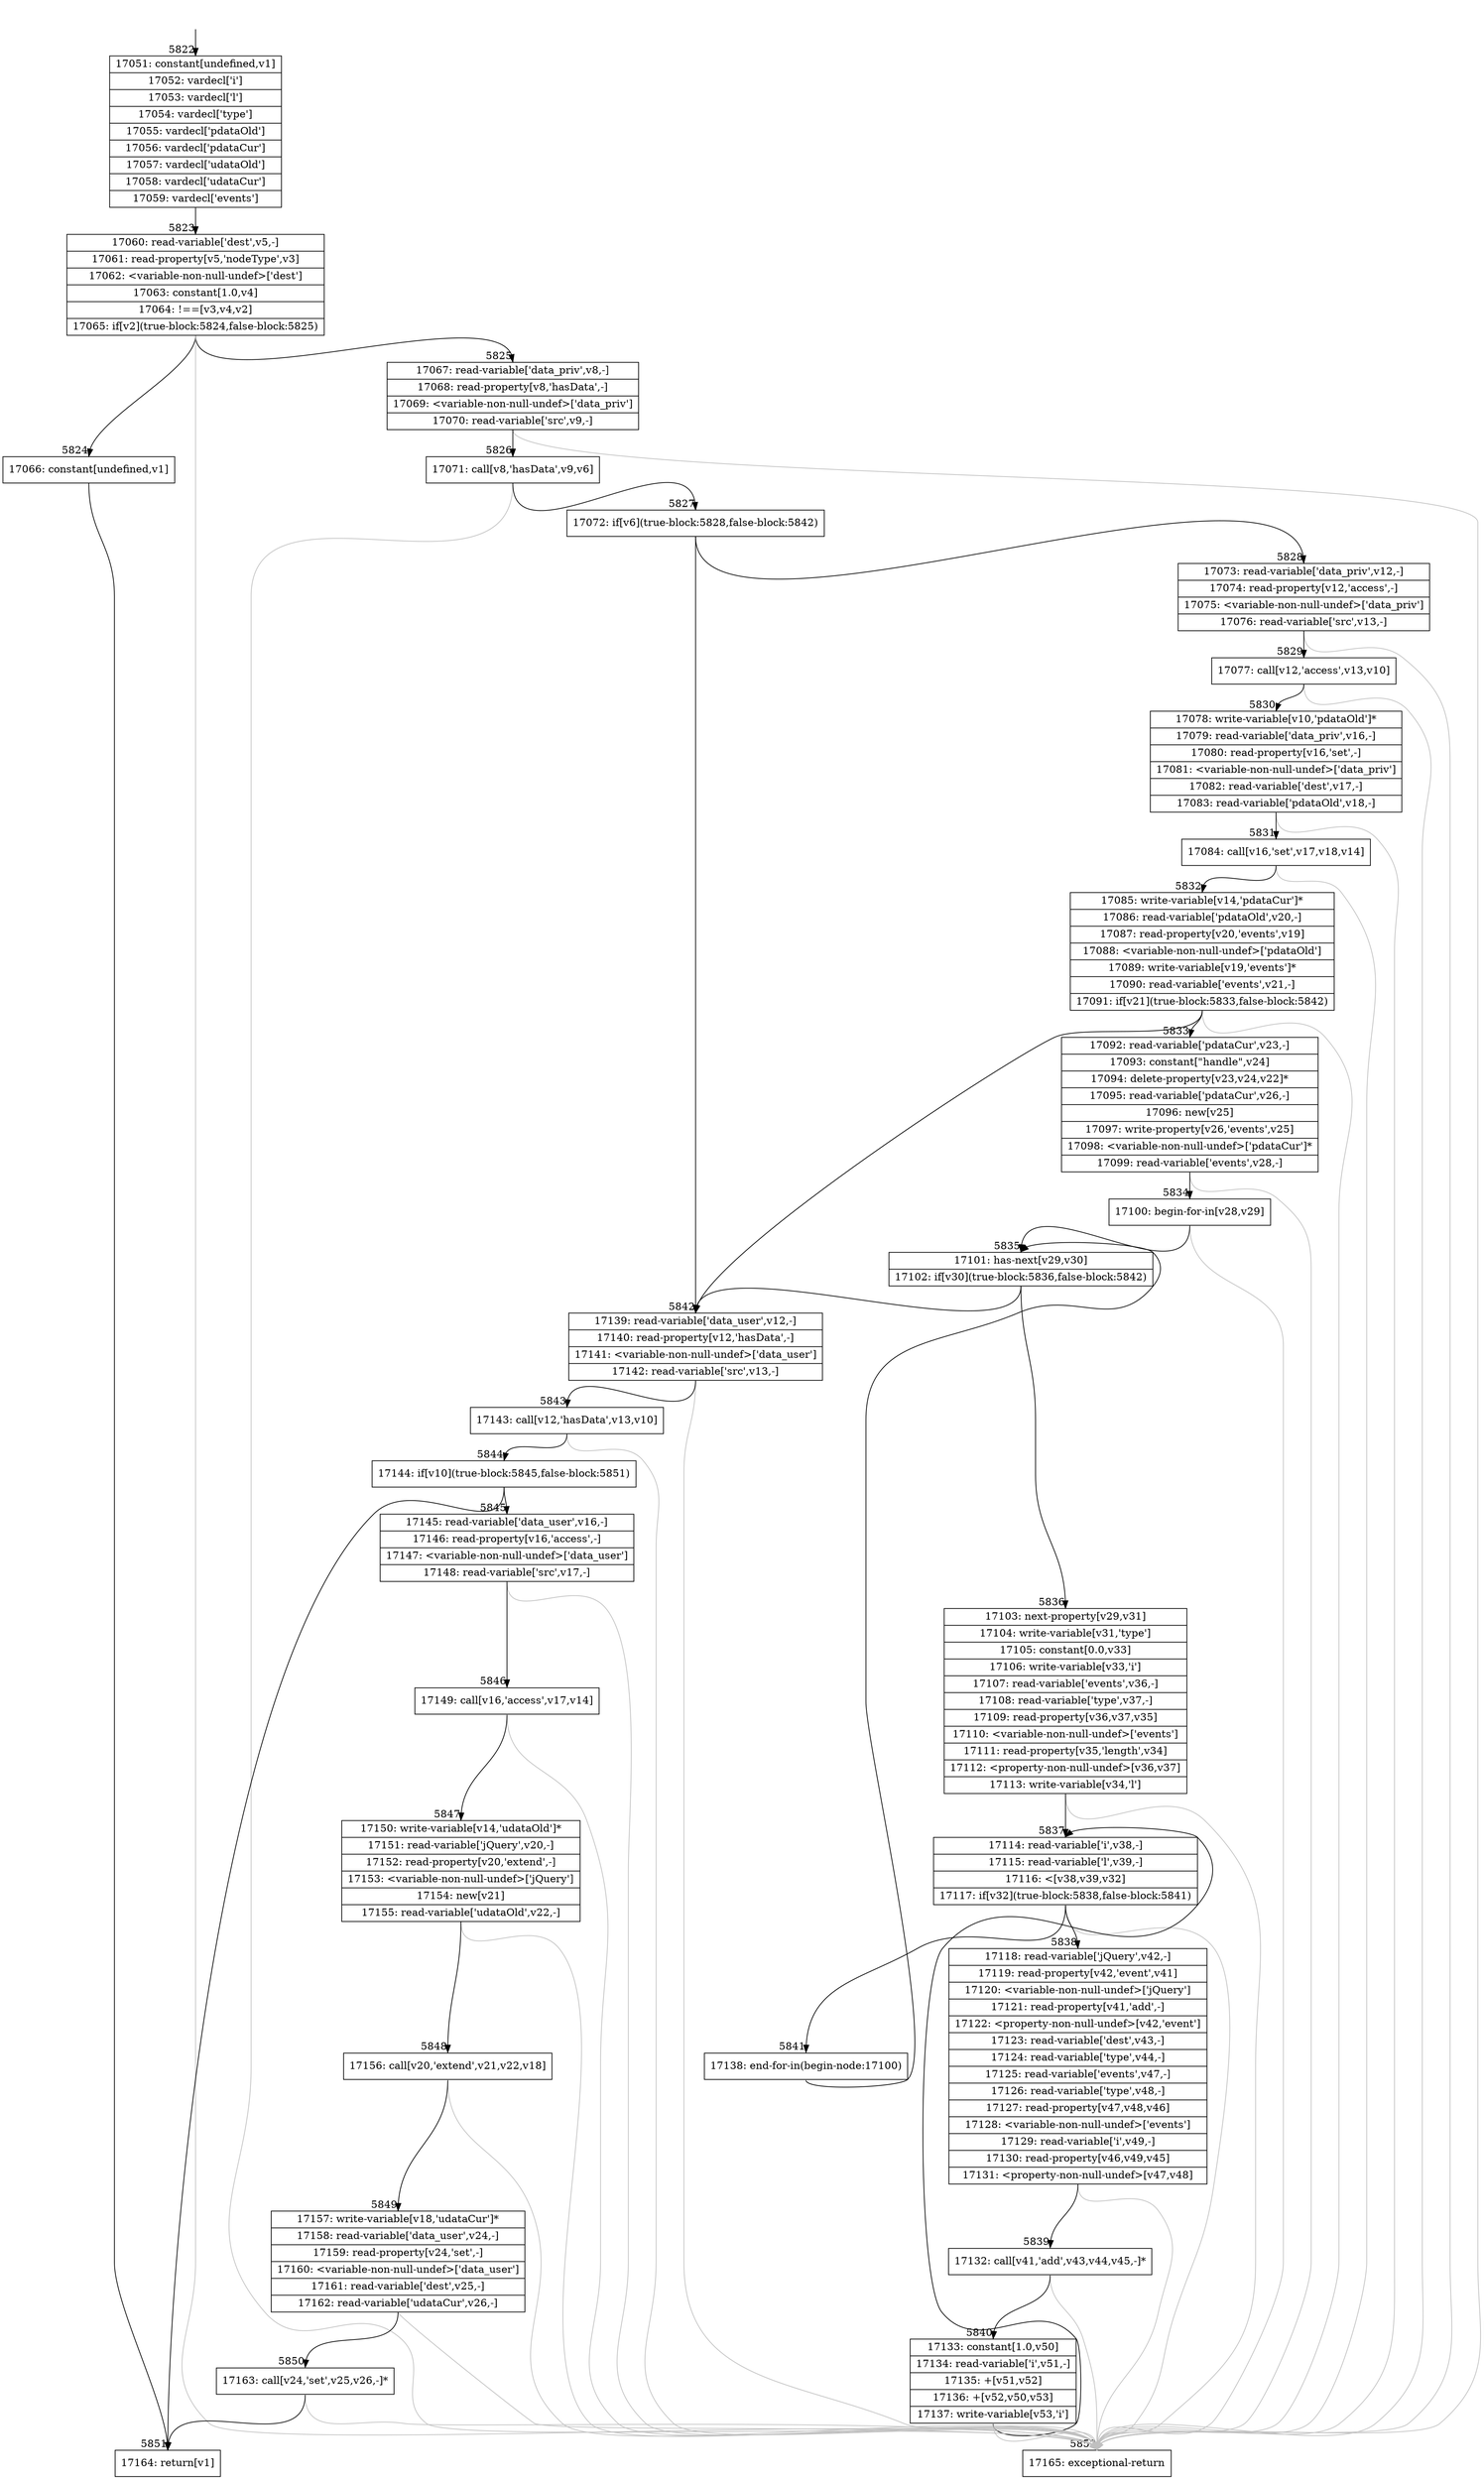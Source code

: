 digraph {
rankdir="TD"
BB_entry379[shape=none,label=""];
BB_entry379 -> BB5822 [tailport=s, headport=n, headlabel="    5822"]
BB5822 [shape=record label="{17051: constant[undefined,v1]|17052: vardecl['i']|17053: vardecl['l']|17054: vardecl['type']|17055: vardecl['pdataOld']|17056: vardecl['pdataCur']|17057: vardecl['udataOld']|17058: vardecl['udataCur']|17059: vardecl['events']}" ] 
BB5822 -> BB5823 [tailport=s, headport=n, headlabel="      5823"]
BB5823 [shape=record label="{17060: read-variable['dest',v5,-]|17061: read-property[v5,'nodeType',v3]|17062: \<variable-non-null-undef\>['dest']|17063: constant[1.0,v4]|17064: !==[v3,v4,v2]|17065: if[v2](true-block:5824,false-block:5825)}" ] 
BB5823 -> BB5824 [tailport=s, headport=n, headlabel="      5824"]
BB5823 -> BB5825 [tailport=s, headport=n, headlabel="      5825"]
BB5823 -> BB5852 [tailport=s, headport=n, color=gray, headlabel="      5852"]
BB5824 [shape=record label="{17066: constant[undefined,v1]}" ] 
BB5824 -> BB5851 [tailport=s, headport=n, headlabel="      5851"]
BB5825 [shape=record label="{17067: read-variable['data_priv',v8,-]|17068: read-property[v8,'hasData',-]|17069: \<variable-non-null-undef\>['data_priv']|17070: read-variable['src',v9,-]}" ] 
BB5825 -> BB5826 [tailport=s, headport=n, headlabel="      5826"]
BB5825 -> BB5852 [tailport=s, headport=n, color=gray]
BB5826 [shape=record label="{17071: call[v8,'hasData',v9,v6]}" ] 
BB5826 -> BB5827 [tailport=s, headport=n, headlabel="      5827"]
BB5826 -> BB5852 [tailport=s, headport=n, color=gray]
BB5827 [shape=record label="{17072: if[v6](true-block:5828,false-block:5842)}" ] 
BB5827 -> BB5828 [tailport=s, headport=n, headlabel="      5828"]
BB5827 -> BB5842 [tailport=s, headport=n, headlabel="      5842"]
BB5828 [shape=record label="{17073: read-variable['data_priv',v12,-]|17074: read-property[v12,'access',-]|17075: \<variable-non-null-undef\>['data_priv']|17076: read-variable['src',v13,-]}" ] 
BB5828 -> BB5829 [tailport=s, headport=n, headlabel="      5829"]
BB5828 -> BB5852 [tailport=s, headport=n, color=gray]
BB5829 [shape=record label="{17077: call[v12,'access',v13,v10]}" ] 
BB5829 -> BB5830 [tailport=s, headport=n, headlabel="      5830"]
BB5829 -> BB5852 [tailport=s, headport=n, color=gray]
BB5830 [shape=record label="{17078: write-variable[v10,'pdataOld']*|17079: read-variable['data_priv',v16,-]|17080: read-property[v16,'set',-]|17081: \<variable-non-null-undef\>['data_priv']|17082: read-variable['dest',v17,-]|17083: read-variable['pdataOld',v18,-]}" ] 
BB5830 -> BB5831 [tailport=s, headport=n, headlabel="      5831"]
BB5830 -> BB5852 [tailport=s, headport=n, color=gray]
BB5831 [shape=record label="{17084: call[v16,'set',v17,v18,v14]}" ] 
BB5831 -> BB5832 [tailport=s, headport=n, headlabel="      5832"]
BB5831 -> BB5852 [tailport=s, headport=n, color=gray]
BB5832 [shape=record label="{17085: write-variable[v14,'pdataCur']*|17086: read-variable['pdataOld',v20,-]|17087: read-property[v20,'events',v19]|17088: \<variable-non-null-undef\>['pdataOld']|17089: write-variable[v19,'events']*|17090: read-variable['events',v21,-]|17091: if[v21](true-block:5833,false-block:5842)}" ] 
BB5832 -> BB5833 [tailport=s, headport=n, headlabel="      5833"]
BB5832 -> BB5842 [tailport=s, headport=n]
BB5832 -> BB5852 [tailport=s, headport=n, color=gray]
BB5833 [shape=record label="{17092: read-variable['pdataCur',v23,-]|17093: constant[\"handle\",v24]|17094: delete-property[v23,v24,v22]*|17095: read-variable['pdataCur',v26,-]|17096: new[v25]|17097: write-property[v26,'events',v25]|17098: \<variable-non-null-undef\>['pdataCur']*|17099: read-variable['events',v28,-]}" ] 
BB5833 -> BB5834 [tailport=s, headport=n, headlabel="      5834"]
BB5833 -> BB5852 [tailport=s, headport=n, color=gray]
BB5834 [shape=record label="{17100: begin-for-in[v28,v29]}" ] 
BB5834 -> BB5835 [tailport=s, headport=n, headlabel="      5835"]
BB5834 -> BB5852 [tailport=s, headport=n, color=gray]
BB5835 [shape=record label="{17101: has-next[v29,v30]|17102: if[v30](true-block:5836,false-block:5842)}" ] 
BB5835 -> BB5836 [tailport=s, headport=n, headlabel="      5836"]
BB5835 -> BB5842 [tailport=s, headport=n]
BB5836 [shape=record label="{17103: next-property[v29,v31]|17104: write-variable[v31,'type']|17105: constant[0.0,v33]|17106: write-variable[v33,'i']|17107: read-variable['events',v36,-]|17108: read-variable['type',v37,-]|17109: read-property[v36,v37,v35]|17110: \<variable-non-null-undef\>['events']|17111: read-property[v35,'length',v34]|17112: \<property-non-null-undef\>[v36,v37]|17113: write-variable[v34,'l']}" ] 
BB5836 -> BB5837 [tailport=s, headport=n, headlabel="      5837"]
BB5836 -> BB5852 [tailport=s, headport=n, color=gray]
BB5837 [shape=record label="{17114: read-variable['i',v38,-]|17115: read-variable['l',v39,-]|17116: \<[v38,v39,v32]|17117: if[v32](true-block:5838,false-block:5841)}" ] 
BB5837 -> BB5838 [tailport=s, headport=n, headlabel="      5838"]
BB5837 -> BB5841 [tailport=s, headport=n, headlabel="      5841"]
BB5837 -> BB5852 [tailport=s, headport=n, color=gray]
BB5838 [shape=record label="{17118: read-variable['jQuery',v42,-]|17119: read-property[v42,'event',v41]|17120: \<variable-non-null-undef\>['jQuery']|17121: read-property[v41,'add',-]|17122: \<property-non-null-undef\>[v42,'event']|17123: read-variable['dest',v43,-]|17124: read-variable['type',v44,-]|17125: read-variable['events',v47,-]|17126: read-variable['type',v48,-]|17127: read-property[v47,v48,v46]|17128: \<variable-non-null-undef\>['events']|17129: read-variable['i',v49,-]|17130: read-property[v46,v49,v45]|17131: \<property-non-null-undef\>[v47,v48]}" ] 
BB5838 -> BB5839 [tailport=s, headport=n, headlabel="      5839"]
BB5838 -> BB5852 [tailport=s, headport=n, color=gray]
BB5839 [shape=record label="{17132: call[v41,'add',v43,v44,v45,-]*}" ] 
BB5839 -> BB5840 [tailport=s, headport=n, headlabel="      5840"]
BB5839 -> BB5852 [tailport=s, headport=n, color=gray]
BB5840 [shape=record label="{17133: constant[1.0,v50]|17134: read-variable['i',v51,-]|17135: +[v51,v52]|17136: +[v52,v50,v53]|17137: write-variable[v53,'i']}" ] 
BB5840 -> BB5837 [tailport=s, headport=n]
BB5840 -> BB5852 [tailport=s, headport=n, color=gray]
BB5841 [shape=record label="{17138: end-for-in(begin-node:17100)}" ] 
BB5841 -> BB5835 [tailport=s, headport=n]
BB5842 [shape=record label="{17139: read-variable['data_user',v12,-]|17140: read-property[v12,'hasData',-]|17141: \<variable-non-null-undef\>['data_user']|17142: read-variable['src',v13,-]}" ] 
BB5842 -> BB5843 [tailport=s, headport=n, headlabel="      5843"]
BB5842 -> BB5852 [tailport=s, headport=n, color=gray]
BB5843 [shape=record label="{17143: call[v12,'hasData',v13,v10]}" ] 
BB5843 -> BB5844 [tailport=s, headport=n, headlabel="      5844"]
BB5843 -> BB5852 [tailport=s, headport=n, color=gray]
BB5844 [shape=record label="{17144: if[v10](true-block:5845,false-block:5851)}" ] 
BB5844 -> BB5845 [tailport=s, headport=n, headlabel="      5845"]
BB5844 -> BB5851 [tailport=s, headport=n]
BB5845 [shape=record label="{17145: read-variable['data_user',v16,-]|17146: read-property[v16,'access',-]|17147: \<variable-non-null-undef\>['data_user']|17148: read-variable['src',v17,-]}" ] 
BB5845 -> BB5846 [tailport=s, headport=n, headlabel="      5846"]
BB5845 -> BB5852 [tailport=s, headport=n, color=gray]
BB5846 [shape=record label="{17149: call[v16,'access',v17,v14]}" ] 
BB5846 -> BB5847 [tailport=s, headport=n, headlabel="      5847"]
BB5846 -> BB5852 [tailport=s, headport=n, color=gray]
BB5847 [shape=record label="{17150: write-variable[v14,'udataOld']*|17151: read-variable['jQuery',v20,-]|17152: read-property[v20,'extend',-]|17153: \<variable-non-null-undef\>['jQuery']|17154: new[v21]|17155: read-variable['udataOld',v22,-]}" ] 
BB5847 -> BB5848 [tailport=s, headport=n, headlabel="      5848"]
BB5847 -> BB5852 [tailport=s, headport=n, color=gray]
BB5848 [shape=record label="{17156: call[v20,'extend',v21,v22,v18]}" ] 
BB5848 -> BB5849 [tailport=s, headport=n, headlabel="      5849"]
BB5848 -> BB5852 [tailport=s, headport=n, color=gray]
BB5849 [shape=record label="{17157: write-variable[v18,'udataCur']*|17158: read-variable['data_user',v24,-]|17159: read-property[v24,'set',-]|17160: \<variable-non-null-undef\>['data_user']|17161: read-variable['dest',v25,-]|17162: read-variable['udataCur',v26,-]}" ] 
BB5849 -> BB5850 [tailport=s, headport=n, headlabel="      5850"]
BB5849 -> BB5852 [tailport=s, headport=n, color=gray]
BB5850 [shape=record label="{17163: call[v24,'set',v25,v26,-]*}" ] 
BB5850 -> BB5851 [tailport=s, headport=n]
BB5850 -> BB5852 [tailport=s, headport=n, color=gray]
BB5851 [shape=record label="{17164: return[v1]}" ] 
BB5852 [shape=record label="{17165: exceptional-return}" ] 
}
